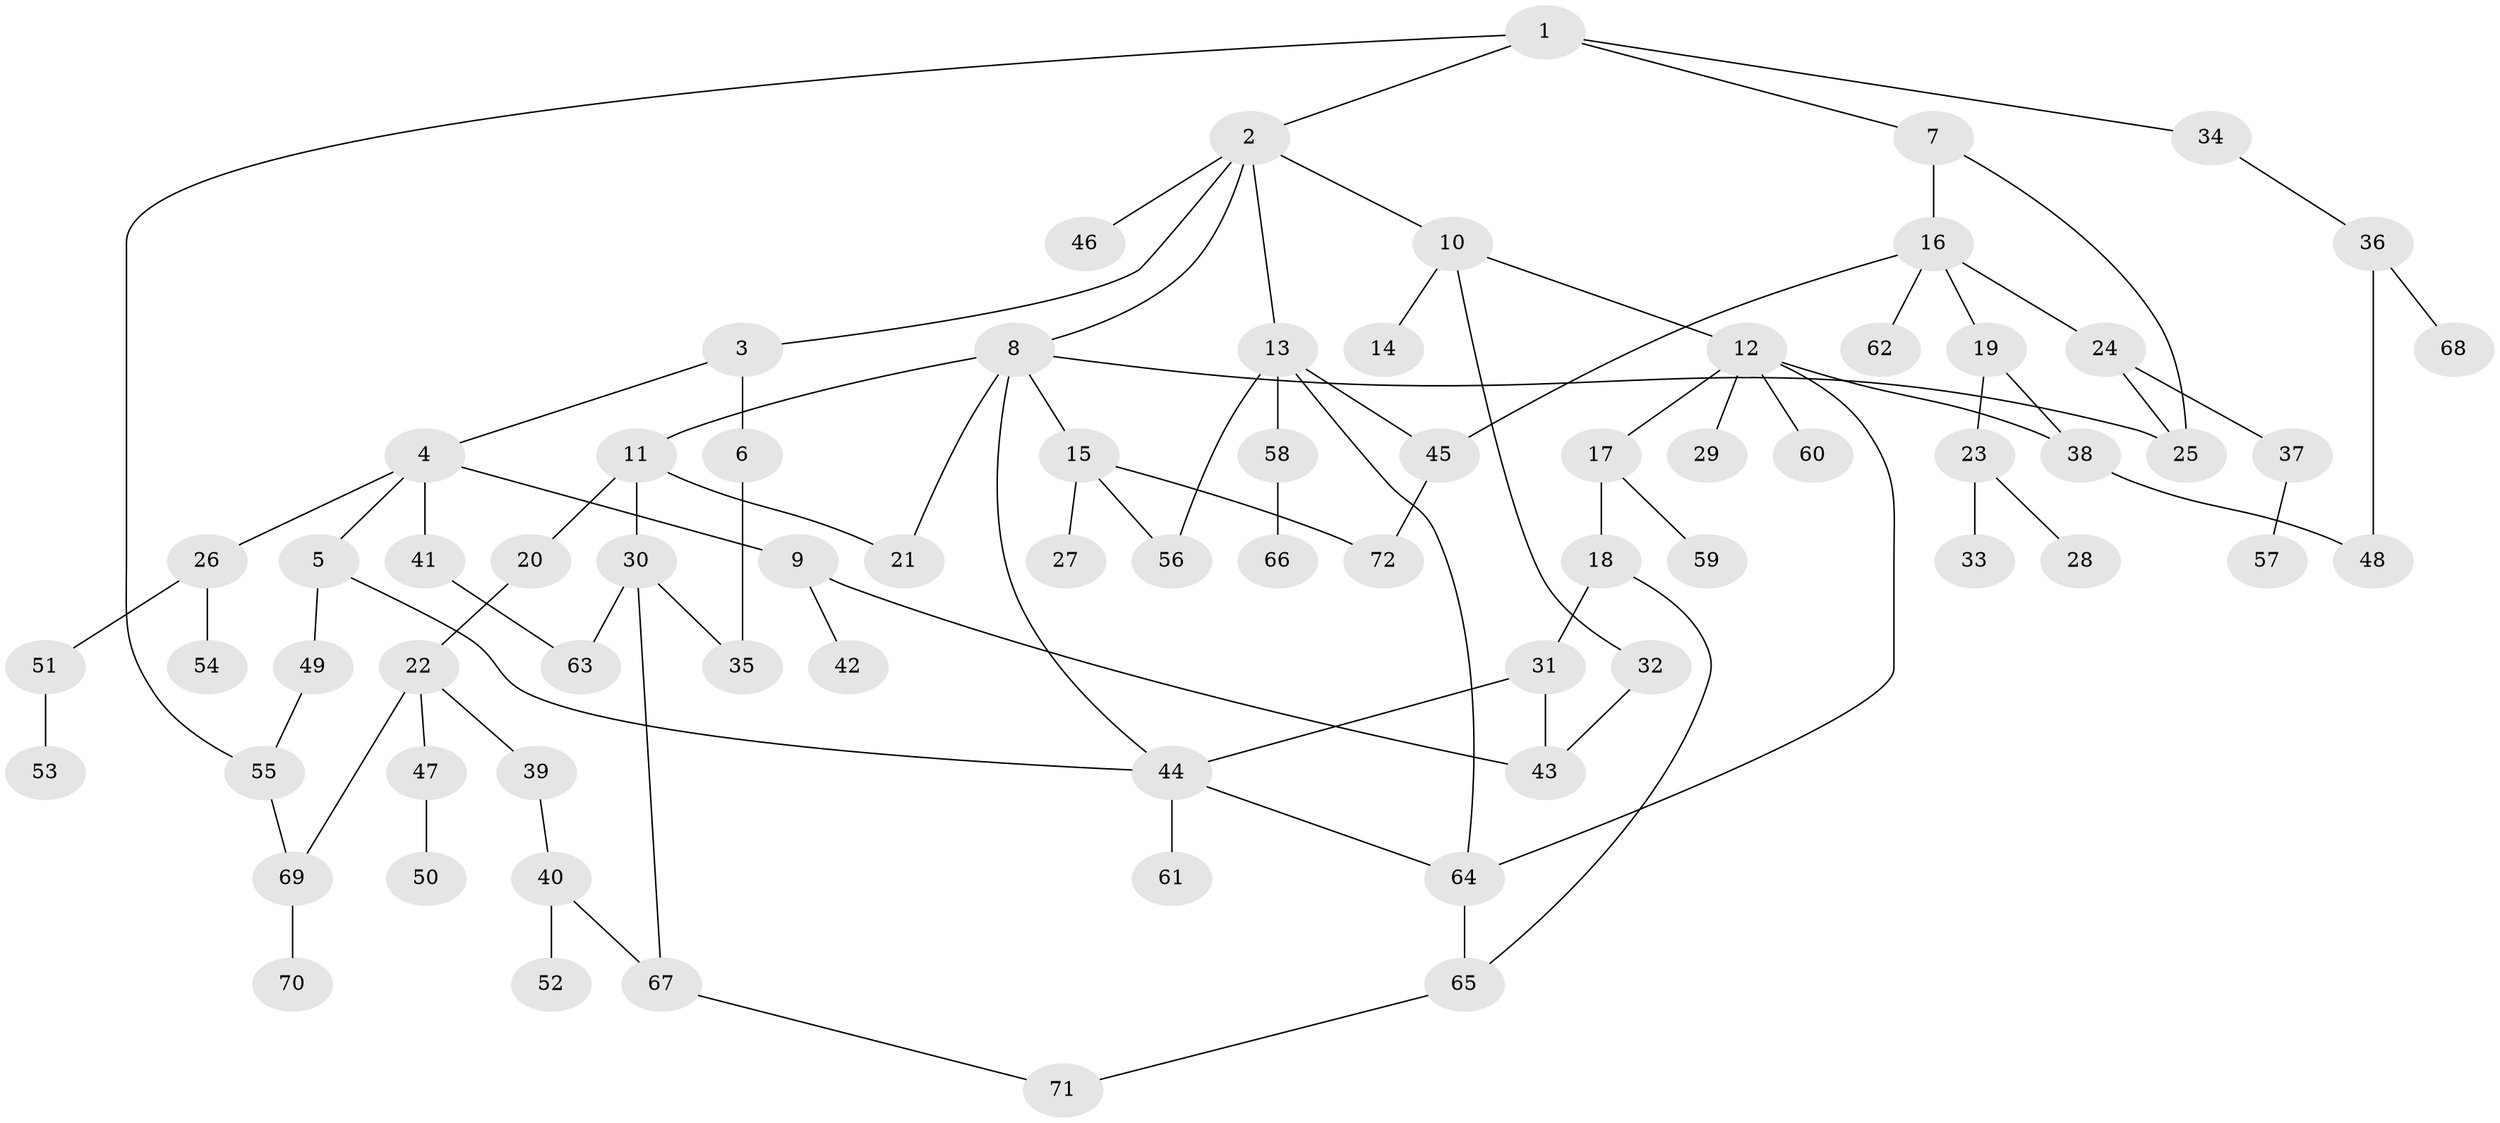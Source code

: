 // coarse degree distribution, {5: 0.10869565217391304, 3: 0.15217391304347827, 2: 0.13043478260869565, 4: 0.2391304347826087, 7: 0.021739130434782608, 6: 0.021739130434782608, 1: 0.32608695652173914}
// Generated by graph-tools (version 1.1) at 2025/41/03/06/25 10:41:29]
// undirected, 72 vertices, 92 edges
graph export_dot {
graph [start="1"]
  node [color=gray90,style=filled];
  1;
  2;
  3;
  4;
  5;
  6;
  7;
  8;
  9;
  10;
  11;
  12;
  13;
  14;
  15;
  16;
  17;
  18;
  19;
  20;
  21;
  22;
  23;
  24;
  25;
  26;
  27;
  28;
  29;
  30;
  31;
  32;
  33;
  34;
  35;
  36;
  37;
  38;
  39;
  40;
  41;
  42;
  43;
  44;
  45;
  46;
  47;
  48;
  49;
  50;
  51;
  52;
  53;
  54;
  55;
  56;
  57;
  58;
  59;
  60;
  61;
  62;
  63;
  64;
  65;
  66;
  67;
  68;
  69;
  70;
  71;
  72;
  1 -- 2;
  1 -- 7;
  1 -- 34;
  1 -- 55;
  2 -- 3;
  2 -- 8;
  2 -- 10;
  2 -- 13;
  2 -- 46;
  3 -- 4;
  3 -- 6;
  4 -- 5;
  4 -- 9;
  4 -- 26;
  4 -- 41;
  5 -- 49;
  5 -- 44;
  6 -- 35;
  7 -- 16;
  7 -- 25;
  8 -- 11;
  8 -- 15;
  8 -- 21;
  8 -- 25;
  8 -- 44;
  9 -- 42;
  9 -- 43;
  10 -- 12;
  10 -- 14;
  10 -- 32;
  11 -- 20;
  11 -- 30;
  11 -- 21;
  12 -- 17;
  12 -- 29;
  12 -- 38;
  12 -- 60;
  12 -- 64;
  13 -- 45;
  13 -- 58;
  13 -- 64;
  13 -- 56;
  15 -- 27;
  15 -- 56;
  15 -- 72;
  16 -- 19;
  16 -- 24;
  16 -- 62;
  16 -- 45;
  17 -- 18;
  17 -- 59;
  18 -- 31;
  18 -- 65;
  19 -- 23;
  19 -- 38;
  20 -- 22;
  22 -- 39;
  22 -- 47;
  22 -- 69;
  23 -- 28;
  23 -- 33;
  24 -- 37;
  24 -- 25;
  26 -- 51;
  26 -- 54;
  30 -- 35;
  30 -- 63;
  30 -- 67;
  31 -- 43;
  31 -- 44;
  32 -- 43;
  34 -- 36;
  36 -- 68;
  36 -- 48;
  37 -- 57;
  38 -- 48;
  39 -- 40;
  40 -- 52;
  40 -- 67;
  41 -- 63;
  44 -- 61;
  44 -- 64;
  45 -- 72;
  47 -- 50;
  49 -- 55;
  51 -- 53;
  55 -- 69;
  58 -- 66;
  64 -- 65;
  65 -- 71;
  67 -- 71;
  69 -- 70;
}
